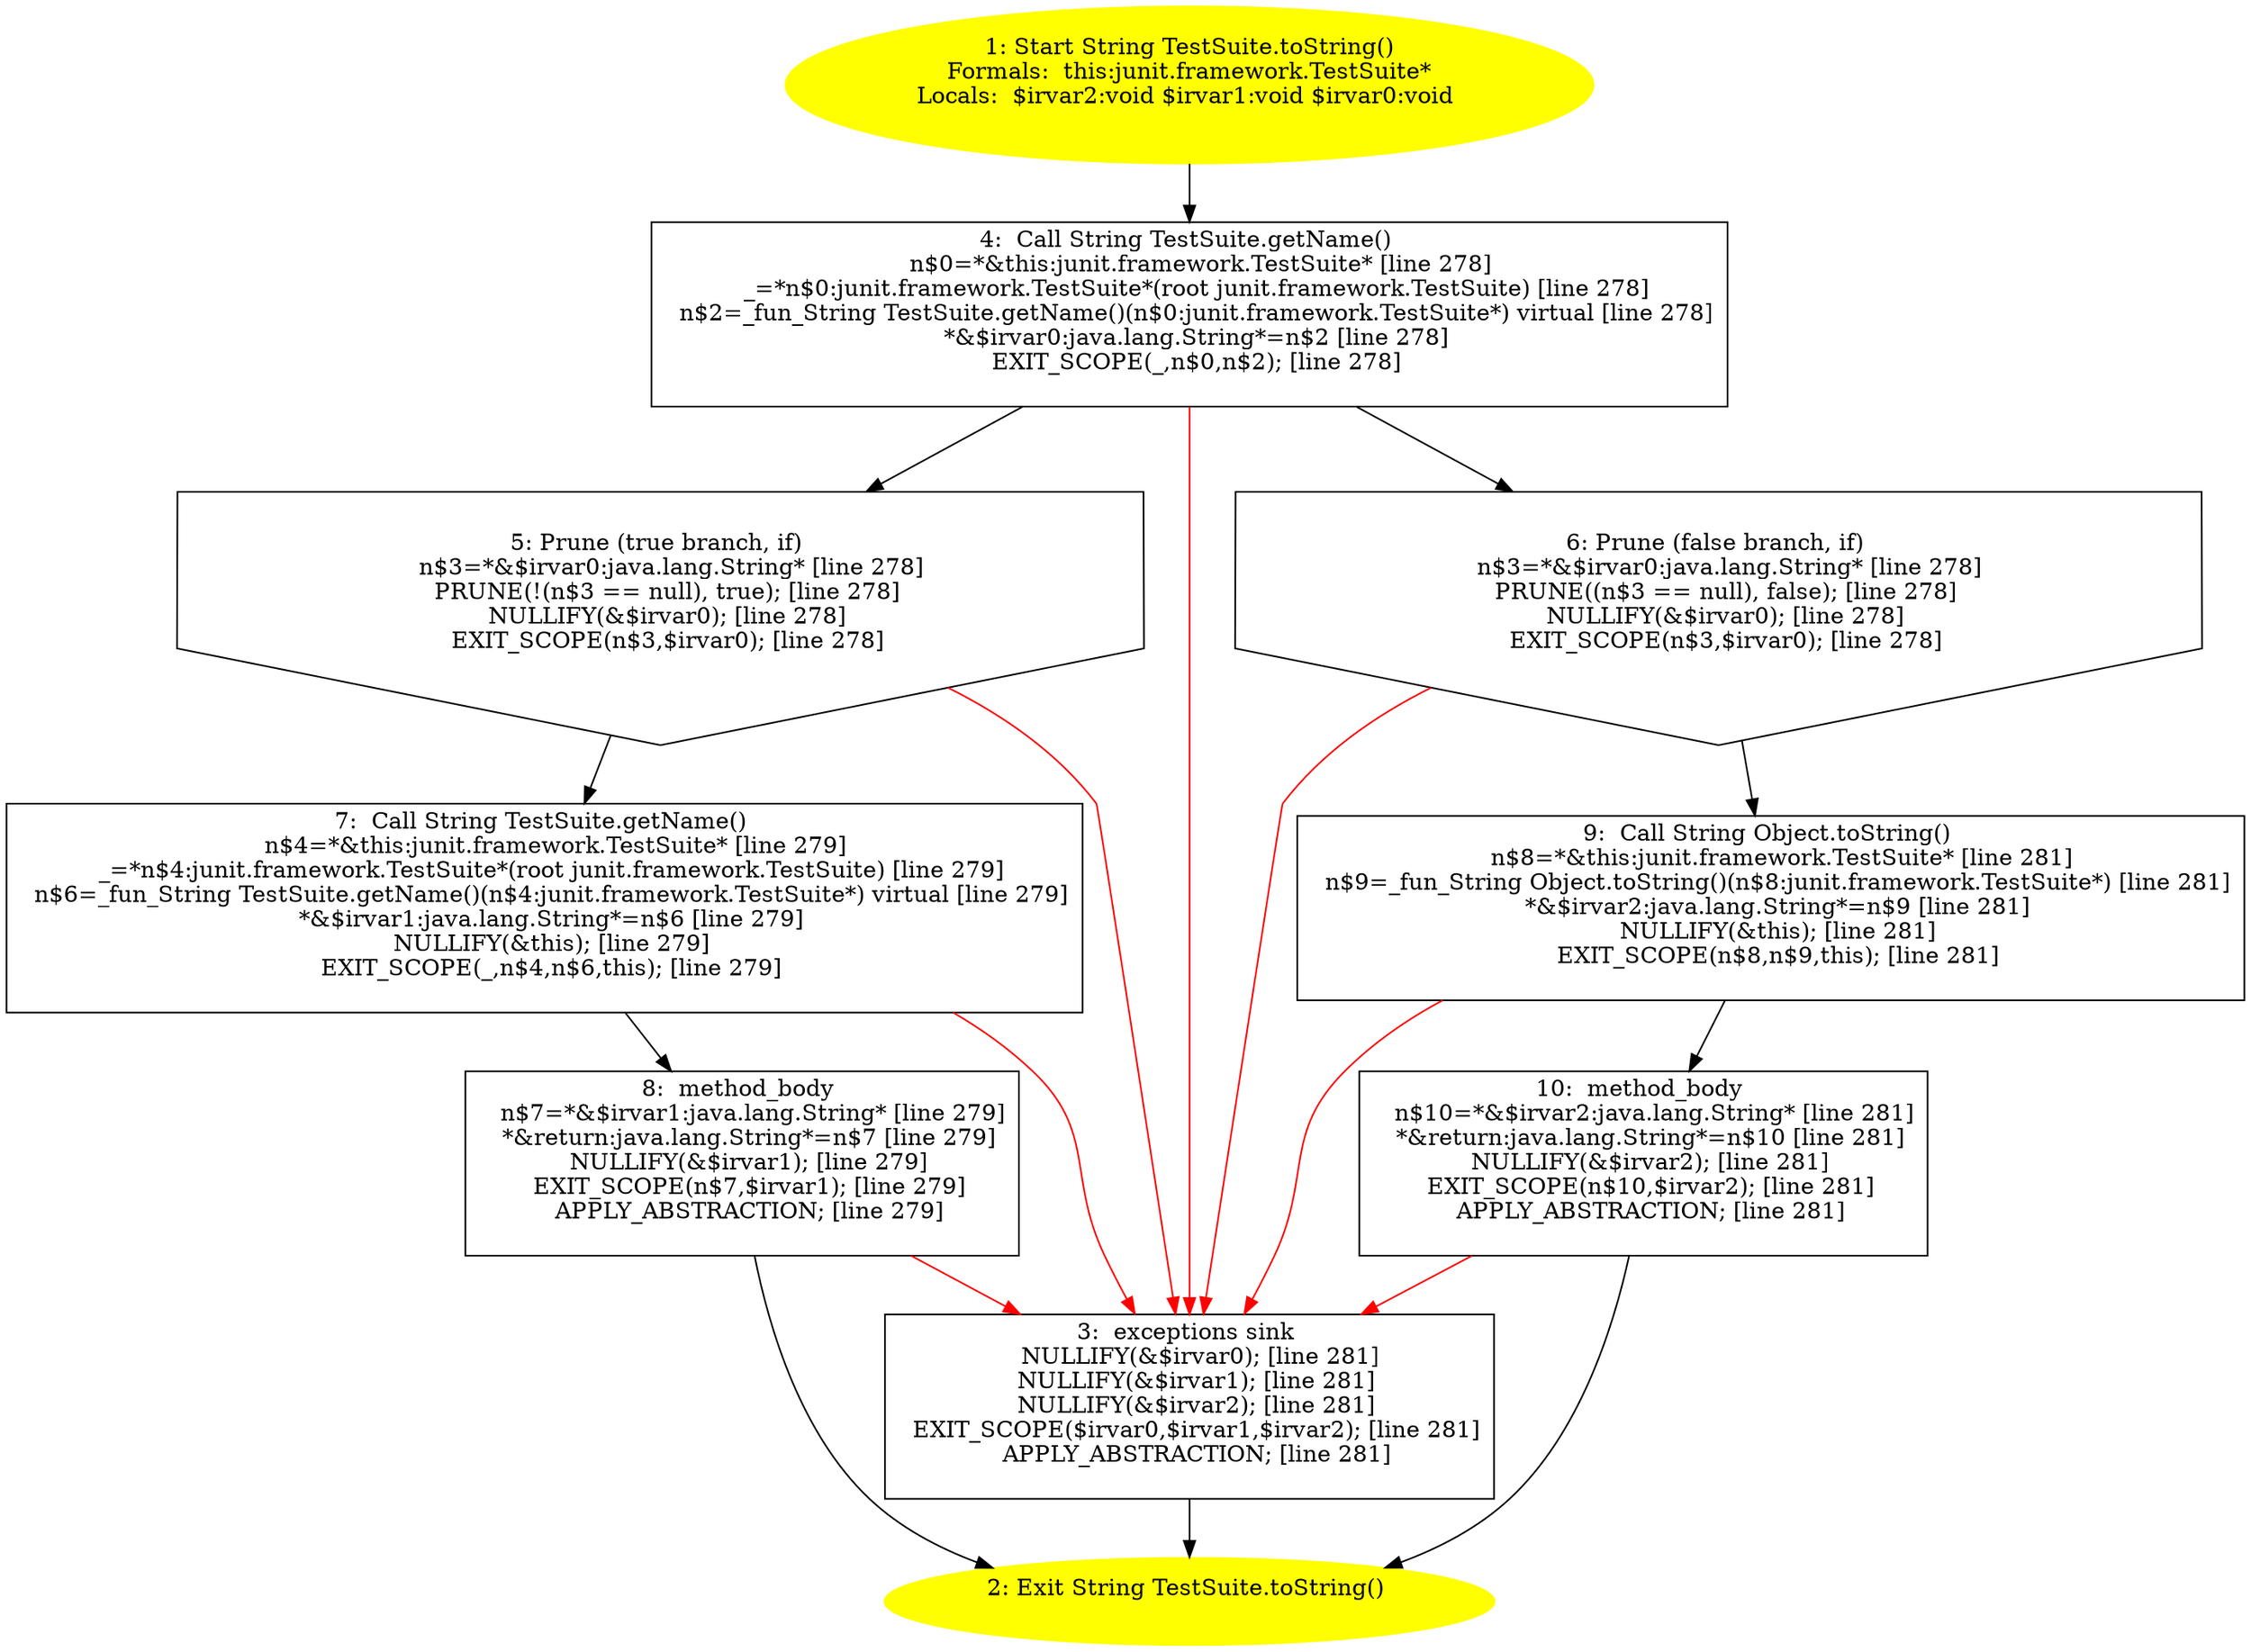 /* @generated */
digraph cfg {
"junit.framework.TestSuite.toString():java.lang.String.1935f9b7ff2ff7aa1003261ffc628a58_1" [label="1: Start String TestSuite.toString()\nFormals:  this:junit.framework.TestSuite*\nLocals:  $irvar2:void $irvar1:void $irvar0:void \n  " color=yellow style=filled]
	

	 "junit.framework.TestSuite.toString():java.lang.String.1935f9b7ff2ff7aa1003261ffc628a58_1" -> "junit.framework.TestSuite.toString():java.lang.String.1935f9b7ff2ff7aa1003261ffc628a58_4" ;
"junit.framework.TestSuite.toString():java.lang.String.1935f9b7ff2ff7aa1003261ffc628a58_2" [label="2: Exit String TestSuite.toString() \n  " color=yellow style=filled]
	

"junit.framework.TestSuite.toString():java.lang.String.1935f9b7ff2ff7aa1003261ffc628a58_3" [label="3:  exceptions sink \n   NULLIFY(&$irvar0); [line 281]\n  NULLIFY(&$irvar1); [line 281]\n  NULLIFY(&$irvar2); [line 281]\n  EXIT_SCOPE($irvar0,$irvar1,$irvar2); [line 281]\n  APPLY_ABSTRACTION; [line 281]\n " shape="box"]
	

	 "junit.framework.TestSuite.toString():java.lang.String.1935f9b7ff2ff7aa1003261ffc628a58_3" -> "junit.framework.TestSuite.toString():java.lang.String.1935f9b7ff2ff7aa1003261ffc628a58_2" ;
"junit.framework.TestSuite.toString():java.lang.String.1935f9b7ff2ff7aa1003261ffc628a58_4" [label="4:  Call String TestSuite.getName() \n   n$0=*&this:junit.framework.TestSuite* [line 278]\n  _=*n$0:junit.framework.TestSuite*(root junit.framework.TestSuite) [line 278]\n  n$2=_fun_String TestSuite.getName()(n$0:junit.framework.TestSuite*) virtual [line 278]\n  *&$irvar0:java.lang.String*=n$2 [line 278]\n  EXIT_SCOPE(_,n$0,n$2); [line 278]\n " shape="box"]
	

	 "junit.framework.TestSuite.toString():java.lang.String.1935f9b7ff2ff7aa1003261ffc628a58_4" -> "junit.framework.TestSuite.toString():java.lang.String.1935f9b7ff2ff7aa1003261ffc628a58_5" ;
	 "junit.framework.TestSuite.toString():java.lang.String.1935f9b7ff2ff7aa1003261ffc628a58_4" -> "junit.framework.TestSuite.toString():java.lang.String.1935f9b7ff2ff7aa1003261ffc628a58_6" ;
	 "junit.framework.TestSuite.toString():java.lang.String.1935f9b7ff2ff7aa1003261ffc628a58_4" -> "junit.framework.TestSuite.toString():java.lang.String.1935f9b7ff2ff7aa1003261ffc628a58_3" [color="red" ];
"junit.framework.TestSuite.toString():java.lang.String.1935f9b7ff2ff7aa1003261ffc628a58_5" [label="5: Prune (true branch, if) \n   n$3=*&$irvar0:java.lang.String* [line 278]\n  PRUNE(!(n$3 == null), true); [line 278]\n  NULLIFY(&$irvar0); [line 278]\n  EXIT_SCOPE(n$3,$irvar0); [line 278]\n " shape="invhouse"]
	

	 "junit.framework.TestSuite.toString():java.lang.String.1935f9b7ff2ff7aa1003261ffc628a58_5" -> "junit.framework.TestSuite.toString():java.lang.String.1935f9b7ff2ff7aa1003261ffc628a58_7" ;
	 "junit.framework.TestSuite.toString():java.lang.String.1935f9b7ff2ff7aa1003261ffc628a58_5" -> "junit.framework.TestSuite.toString():java.lang.String.1935f9b7ff2ff7aa1003261ffc628a58_3" [color="red" ];
"junit.framework.TestSuite.toString():java.lang.String.1935f9b7ff2ff7aa1003261ffc628a58_6" [label="6: Prune (false branch, if) \n   n$3=*&$irvar0:java.lang.String* [line 278]\n  PRUNE((n$3 == null), false); [line 278]\n  NULLIFY(&$irvar0); [line 278]\n  EXIT_SCOPE(n$3,$irvar0); [line 278]\n " shape="invhouse"]
	

	 "junit.framework.TestSuite.toString():java.lang.String.1935f9b7ff2ff7aa1003261ffc628a58_6" -> "junit.framework.TestSuite.toString():java.lang.String.1935f9b7ff2ff7aa1003261ffc628a58_9" ;
	 "junit.framework.TestSuite.toString():java.lang.String.1935f9b7ff2ff7aa1003261ffc628a58_6" -> "junit.framework.TestSuite.toString():java.lang.String.1935f9b7ff2ff7aa1003261ffc628a58_3" [color="red" ];
"junit.framework.TestSuite.toString():java.lang.String.1935f9b7ff2ff7aa1003261ffc628a58_7" [label="7:  Call String TestSuite.getName() \n   n$4=*&this:junit.framework.TestSuite* [line 279]\n  _=*n$4:junit.framework.TestSuite*(root junit.framework.TestSuite) [line 279]\n  n$6=_fun_String TestSuite.getName()(n$4:junit.framework.TestSuite*) virtual [line 279]\n  *&$irvar1:java.lang.String*=n$6 [line 279]\n  NULLIFY(&this); [line 279]\n  EXIT_SCOPE(_,n$4,n$6,this); [line 279]\n " shape="box"]
	

	 "junit.framework.TestSuite.toString():java.lang.String.1935f9b7ff2ff7aa1003261ffc628a58_7" -> "junit.framework.TestSuite.toString():java.lang.String.1935f9b7ff2ff7aa1003261ffc628a58_8" ;
	 "junit.framework.TestSuite.toString():java.lang.String.1935f9b7ff2ff7aa1003261ffc628a58_7" -> "junit.framework.TestSuite.toString():java.lang.String.1935f9b7ff2ff7aa1003261ffc628a58_3" [color="red" ];
"junit.framework.TestSuite.toString():java.lang.String.1935f9b7ff2ff7aa1003261ffc628a58_8" [label="8:  method_body \n   n$7=*&$irvar1:java.lang.String* [line 279]\n  *&return:java.lang.String*=n$7 [line 279]\n  NULLIFY(&$irvar1); [line 279]\n  EXIT_SCOPE(n$7,$irvar1); [line 279]\n  APPLY_ABSTRACTION; [line 279]\n " shape="box"]
	

	 "junit.framework.TestSuite.toString():java.lang.String.1935f9b7ff2ff7aa1003261ffc628a58_8" -> "junit.framework.TestSuite.toString():java.lang.String.1935f9b7ff2ff7aa1003261ffc628a58_2" ;
	 "junit.framework.TestSuite.toString():java.lang.String.1935f9b7ff2ff7aa1003261ffc628a58_8" -> "junit.framework.TestSuite.toString():java.lang.String.1935f9b7ff2ff7aa1003261ffc628a58_3" [color="red" ];
"junit.framework.TestSuite.toString():java.lang.String.1935f9b7ff2ff7aa1003261ffc628a58_9" [label="9:  Call String Object.toString() \n   n$8=*&this:junit.framework.TestSuite* [line 281]\n  n$9=_fun_String Object.toString()(n$8:junit.framework.TestSuite*) [line 281]\n  *&$irvar2:java.lang.String*=n$9 [line 281]\n  NULLIFY(&this); [line 281]\n  EXIT_SCOPE(n$8,n$9,this); [line 281]\n " shape="box"]
	

	 "junit.framework.TestSuite.toString():java.lang.String.1935f9b7ff2ff7aa1003261ffc628a58_9" -> "junit.framework.TestSuite.toString():java.lang.String.1935f9b7ff2ff7aa1003261ffc628a58_10" ;
	 "junit.framework.TestSuite.toString():java.lang.String.1935f9b7ff2ff7aa1003261ffc628a58_9" -> "junit.framework.TestSuite.toString():java.lang.String.1935f9b7ff2ff7aa1003261ffc628a58_3" [color="red" ];
"junit.framework.TestSuite.toString():java.lang.String.1935f9b7ff2ff7aa1003261ffc628a58_10" [label="10:  method_body \n   n$10=*&$irvar2:java.lang.String* [line 281]\n  *&return:java.lang.String*=n$10 [line 281]\n  NULLIFY(&$irvar2); [line 281]\n  EXIT_SCOPE(n$10,$irvar2); [line 281]\n  APPLY_ABSTRACTION; [line 281]\n " shape="box"]
	

	 "junit.framework.TestSuite.toString():java.lang.String.1935f9b7ff2ff7aa1003261ffc628a58_10" -> "junit.framework.TestSuite.toString():java.lang.String.1935f9b7ff2ff7aa1003261ffc628a58_2" ;
	 "junit.framework.TestSuite.toString():java.lang.String.1935f9b7ff2ff7aa1003261ffc628a58_10" -> "junit.framework.TestSuite.toString():java.lang.String.1935f9b7ff2ff7aa1003261ffc628a58_3" [color="red" ];
}
